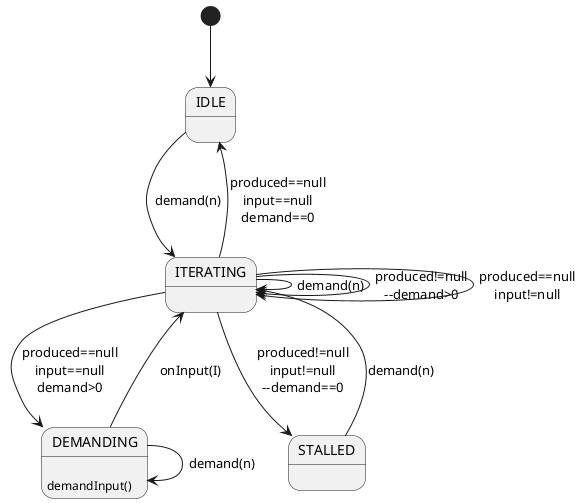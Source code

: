@startuml

IDLE:
DEMANDING:
DEMANDING: demandInput()
ITERATING:
STALLED:

[*] --> IDLE

IDLE --> ITERATING: demand(n)
DEMANDING --> DEMANDING: demand(n)
ITERATING --> ITERATING: demand(n)
STALLED --> ITERATING: demand(n)

DEMANDING --> ITERATING: onInput(I)

ITERATING --> STALLED: produced!=null\ninput!=null\n--demand==0
ITERATING --> ITERATING: produced!=null\n--demand>0
ITERATING --> ITERATING: produced==null\ninput!=null


ITERATING --> IDLE: produced==null\ninput==null\ndemand==0
ITERATING --> DEMANDING: produced==null\ninput==null\ndemand>0




@enduml
